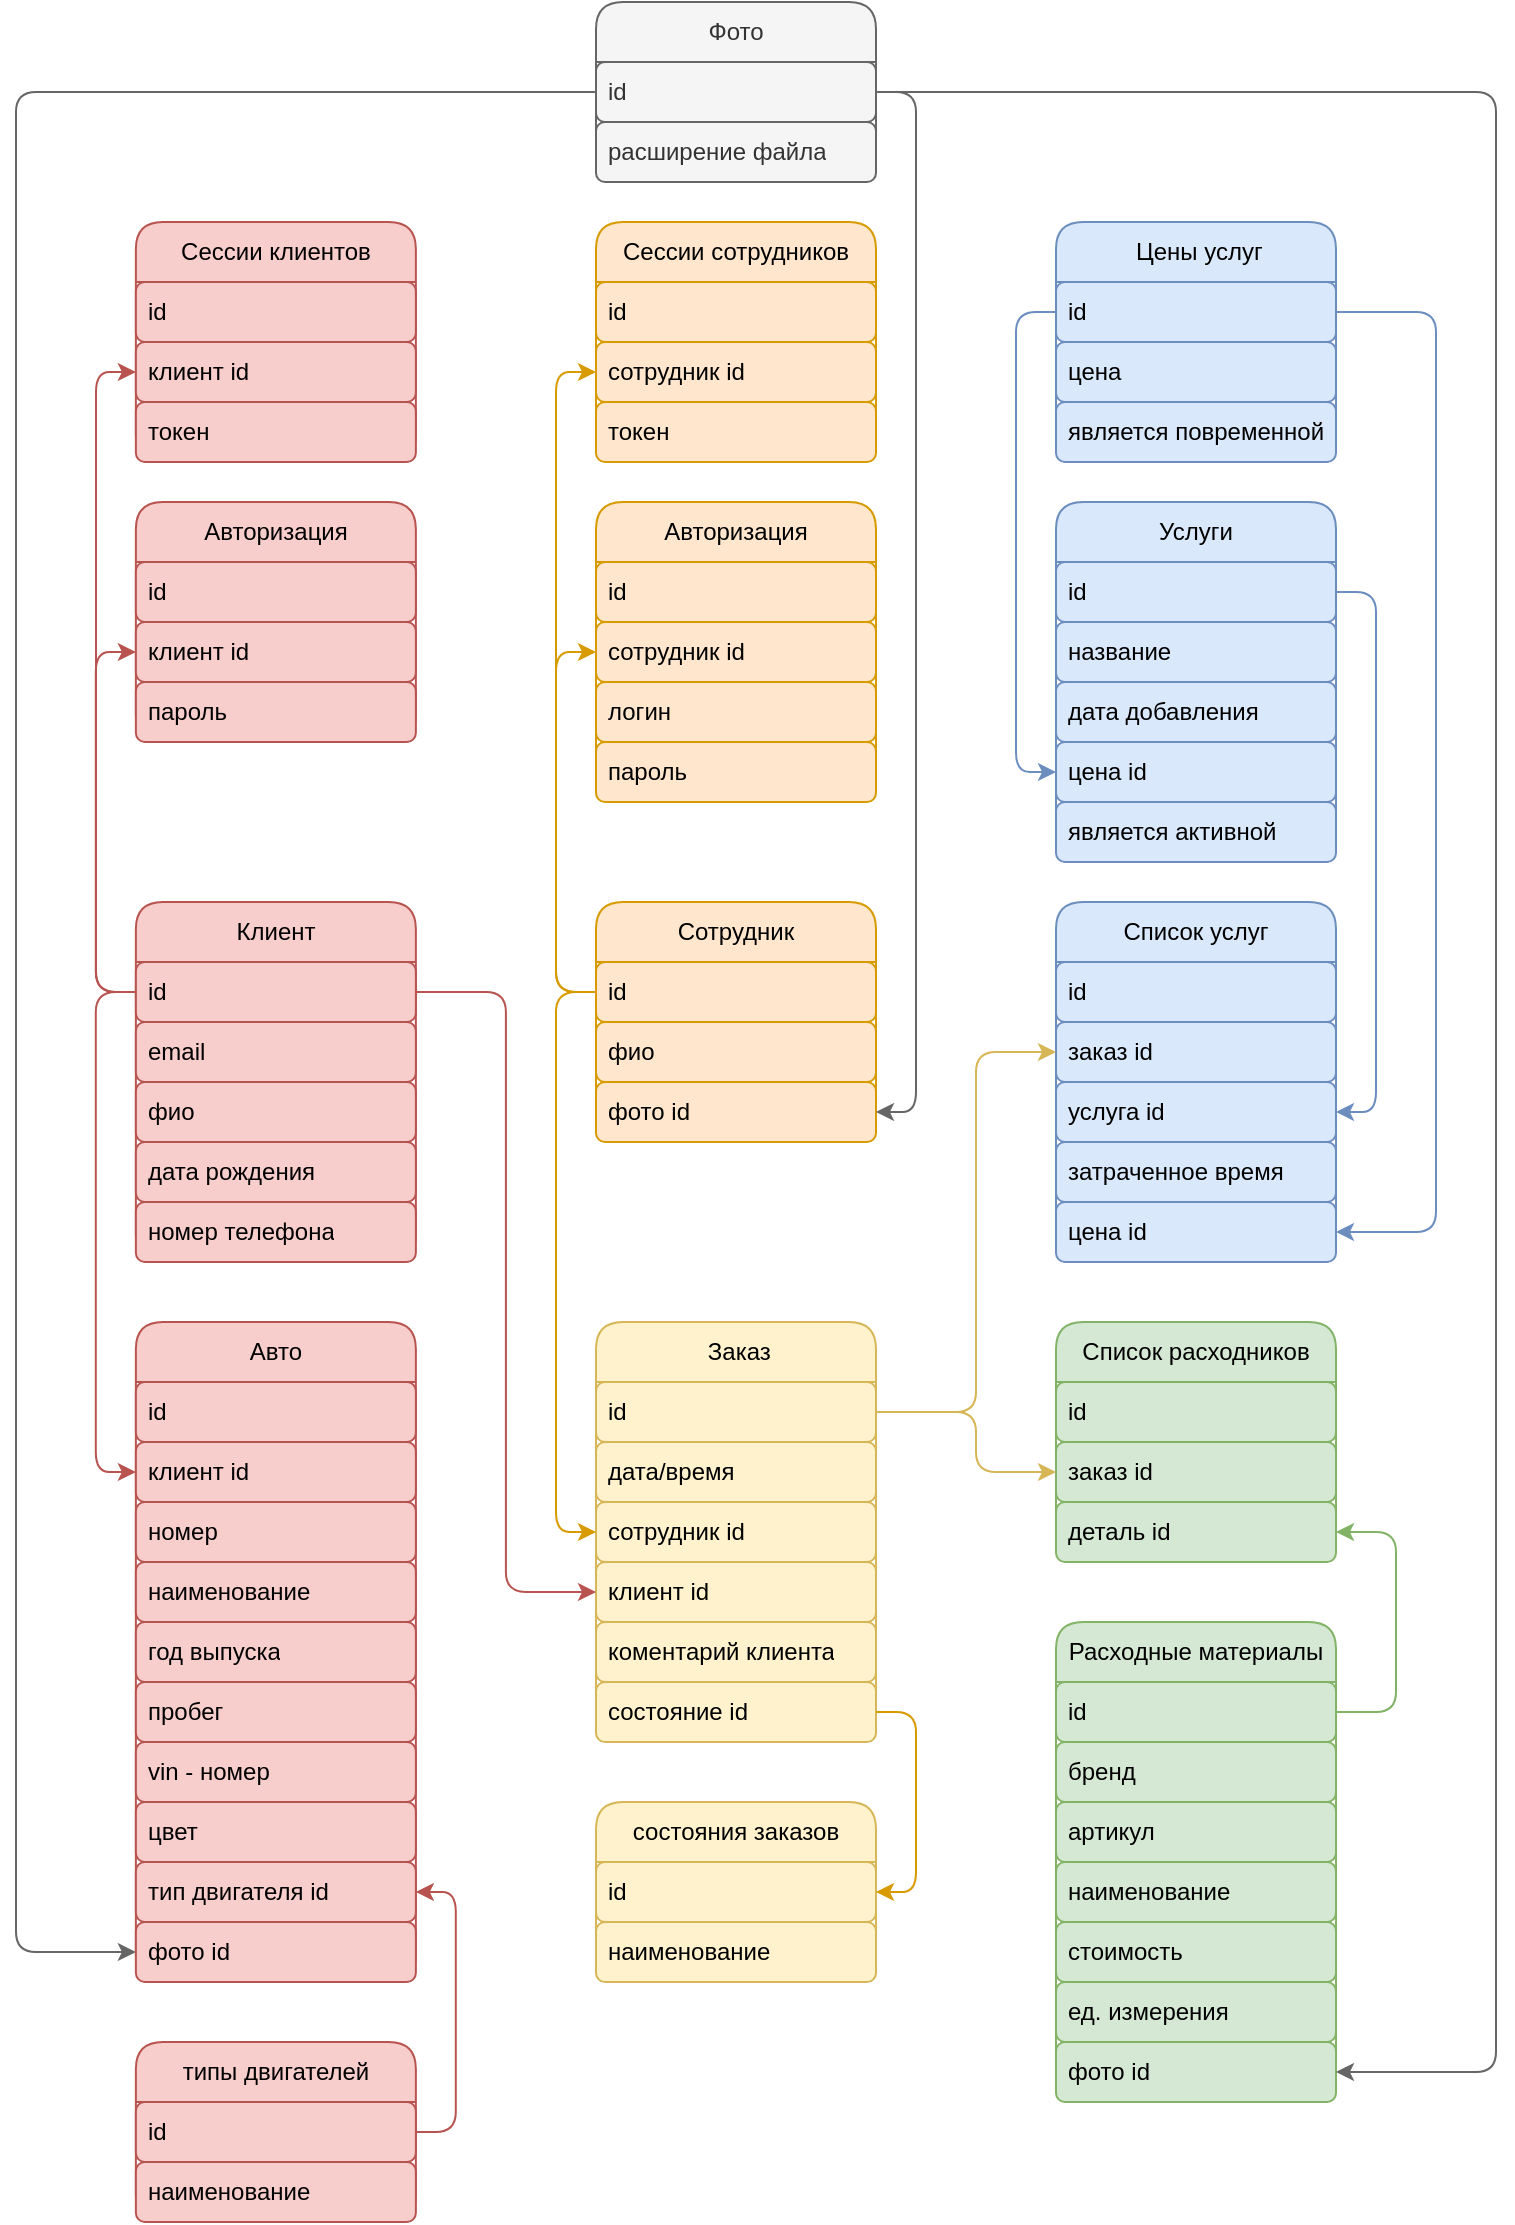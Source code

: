 <mxfile>
    <diagram name="Страница — 1" id="q16hMVxAOnnX4MOy0nK6">
        <mxGraphModel dx="1008" dy="571" grid="1" gridSize="10" guides="1" tooltips="1" connect="1" arrows="1" fold="1" page="1" pageScale="1" pageWidth="827" pageHeight="1169" math="0" shadow="0">
            <root>
                <mxCell id="0"/>
                <mxCell id="1" parent="0"/>
                <mxCell id="fdLofAYkoKMmWaXegjoN-1" value="Клиент" style="swimlane;fontStyle=0;childLayout=stackLayout;horizontal=1;startSize=30;horizontalStack=0;resizeParent=1;resizeParentMax=0;resizeLast=0;collapsible=1;marginBottom=0;whiteSpace=wrap;html=1;fillColor=#f8cecc;strokeColor=#b85450;shadow=0;rounded=1;" parent="1" vertex="1">
                    <mxGeometry x="89.93" y="460" width="140" height="180" as="geometry"/>
                </mxCell>
                <mxCell id="fdLofAYkoKMmWaXegjoN-2" value="id" style="text;strokeColor=#b85450;fillColor=#f8cecc;align=left;verticalAlign=middle;spacingLeft=4;spacingRight=4;overflow=hidden;points=[[0,0.5],[1,0.5]];portConstraint=eastwest;rotatable=0;whiteSpace=wrap;html=1;shadow=0;rounded=1;" parent="fdLofAYkoKMmWaXegjoN-1" vertex="1">
                    <mxGeometry y="30" width="140" height="30" as="geometry"/>
                </mxCell>
                <mxCell id="fdLofAYkoKMmWaXegjoN-3" value="email" style="text;strokeColor=#b85450;fillColor=#f8cecc;align=left;verticalAlign=middle;spacingLeft=4;spacingRight=4;overflow=hidden;points=[[0,0.5],[1,0.5]];portConstraint=eastwest;rotatable=0;whiteSpace=wrap;html=1;shadow=0;rounded=1;" parent="fdLofAYkoKMmWaXegjoN-1" vertex="1">
                    <mxGeometry y="60" width="140" height="30" as="geometry"/>
                </mxCell>
                <mxCell id="fdLofAYkoKMmWaXegjoN-4" value="фио" style="text;strokeColor=#b85450;fillColor=#f8cecc;align=left;verticalAlign=middle;spacingLeft=4;spacingRight=4;overflow=hidden;points=[[0,0.5],[1,0.5]];portConstraint=eastwest;rotatable=0;whiteSpace=wrap;html=1;shadow=0;rounded=1;" parent="fdLofAYkoKMmWaXegjoN-1" vertex="1">
                    <mxGeometry y="90" width="140" height="30" as="geometry"/>
                </mxCell>
                <mxCell id="fdLofAYkoKMmWaXegjoN-25" value="дата рождения" style="text;strokeColor=#b85450;fillColor=#f8cecc;align=left;verticalAlign=middle;spacingLeft=4;spacingRight=4;overflow=hidden;points=[[0,0.5],[1,0.5]];portConstraint=eastwest;rotatable=0;whiteSpace=wrap;html=1;shadow=0;rounded=1;" parent="fdLofAYkoKMmWaXegjoN-1" vertex="1">
                    <mxGeometry y="120" width="140" height="30" as="geometry"/>
                </mxCell>
                <mxCell id="i_hmal8mGVhi0oWho1Ok-89" value="номер телефона" style="text;strokeColor=#b85450;fillColor=#f8cecc;align=left;verticalAlign=middle;spacingLeft=4;spacingRight=4;overflow=hidden;points=[[0,0.5],[1,0.5]];portConstraint=eastwest;rotatable=0;whiteSpace=wrap;html=1;shadow=0;rounded=1;" parent="fdLofAYkoKMmWaXegjoN-1" vertex="1">
                    <mxGeometry y="150" width="140" height="30" as="geometry"/>
                </mxCell>
                <mxCell id="fdLofAYkoKMmWaXegjoN-5" value="Авто" style="swimlane;fontStyle=0;childLayout=stackLayout;horizontal=1;startSize=30;horizontalStack=0;resizeParent=1;resizeParentMax=0;resizeLast=0;collapsible=1;marginBottom=0;whiteSpace=wrap;html=1;fillColor=#f8cecc;strokeColor=#b85450;shadow=0;rounded=1;" parent="1" vertex="1">
                    <mxGeometry x="89.93" y="670" width="140" height="330" as="geometry"/>
                </mxCell>
                <mxCell id="fdLofAYkoKMmWaXegjoN-6" value="id" style="text;strokeColor=#b85450;fillColor=#f8cecc;align=left;verticalAlign=middle;spacingLeft=4;spacingRight=4;overflow=hidden;points=[[0,0.5],[1,0.5]];portConstraint=eastwest;rotatable=0;whiteSpace=wrap;html=1;shadow=0;rounded=1;" parent="fdLofAYkoKMmWaXegjoN-5" vertex="1">
                    <mxGeometry y="30" width="140" height="30" as="geometry"/>
                </mxCell>
                <mxCell id="i_hmal8mGVhi0oWho1Ok-14" value="клиент id" style="text;strokeColor=#b85450;fillColor=#f8cecc;align=left;verticalAlign=middle;spacingLeft=4;spacingRight=4;overflow=hidden;points=[[0,0.5],[1,0.5]];portConstraint=eastwest;rotatable=0;whiteSpace=wrap;html=1;shadow=0;rounded=1;" parent="fdLofAYkoKMmWaXegjoN-5" vertex="1">
                    <mxGeometry y="60" width="140" height="30" as="geometry"/>
                </mxCell>
                <mxCell id="fdLofAYkoKMmWaXegjoN-7" value="номер" style="text;strokeColor=#b85450;fillColor=#f8cecc;align=left;verticalAlign=middle;spacingLeft=4;spacingRight=4;overflow=hidden;points=[[0,0.5],[1,0.5]];portConstraint=eastwest;rotatable=0;whiteSpace=wrap;html=1;shadow=0;rounded=1;" parent="fdLofAYkoKMmWaXegjoN-5" vertex="1">
                    <mxGeometry y="90" width="140" height="30" as="geometry"/>
                </mxCell>
                <mxCell id="fdLofAYkoKMmWaXegjoN-8" value="наименование" style="text;strokeColor=#b85450;fillColor=#f8cecc;align=left;verticalAlign=middle;spacingLeft=4;spacingRight=4;overflow=hidden;points=[[0,0.5],[1,0.5]];portConstraint=eastwest;rotatable=0;whiteSpace=wrap;html=1;shadow=0;rounded=1;" parent="fdLofAYkoKMmWaXegjoN-5" vertex="1">
                    <mxGeometry y="120" width="140" height="30" as="geometry"/>
                </mxCell>
                <mxCell id="i_hmal8mGVhi0oWho1Ok-39" value="год выпуска" style="text;strokeColor=#b85450;fillColor=#f8cecc;align=left;verticalAlign=middle;spacingLeft=4;spacingRight=4;overflow=hidden;points=[[0,0.5],[1,0.5]];portConstraint=eastwest;rotatable=0;whiteSpace=wrap;html=1;shadow=0;rounded=1;" parent="fdLofAYkoKMmWaXegjoN-5" vertex="1">
                    <mxGeometry y="150" width="140" height="30" as="geometry"/>
                </mxCell>
                <mxCell id="i_hmal8mGVhi0oWho1Ok-40" value="пробег" style="text;strokeColor=#b85450;fillColor=#f8cecc;align=left;verticalAlign=middle;spacingLeft=4;spacingRight=4;overflow=hidden;points=[[0,0.5],[1,0.5]];portConstraint=eastwest;rotatable=0;whiteSpace=wrap;html=1;shadow=0;rounded=1;" parent="fdLofAYkoKMmWaXegjoN-5" vertex="1">
                    <mxGeometry y="180" width="140" height="30" as="geometry"/>
                </mxCell>
                <mxCell id="i_hmal8mGVhi0oWho1Ok-42" value="vin - номер" style="text;strokeColor=#b85450;fillColor=#f8cecc;align=left;verticalAlign=middle;spacingLeft=4;spacingRight=4;overflow=hidden;points=[[0,0.5],[1,0.5]];portConstraint=eastwest;rotatable=0;whiteSpace=wrap;html=1;shadow=0;rounded=1;" parent="fdLofAYkoKMmWaXegjoN-5" vertex="1">
                    <mxGeometry y="210" width="140" height="30" as="geometry"/>
                </mxCell>
                <mxCell id="i_hmal8mGVhi0oWho1Ok-43" value="цвет" style="text;strokeColor=#b85450;fillColor=#f8cecc;align=left;verticalAlign=middle;spacingLeft=4;spacingRight=4;overflow=hidden;points=[[0,0.5],[1,0.5]];portConstraint=eastwest;rotatable=0;whiteSpace=wrap;html=1;shadow=0;rounded=1;" parent="fdLofAYkoKMmWaXegjoN-5" vertex="1">
                    <mxGeometry y="240" width="140" height="30" as="geometry"/>
                </mxCell>
                <mxCell id="i_hmal8mGVhi0oWho1Ok-45" value="тип двигателя id" style="text;strokeColor=#b85450;fillColor=#f8cecc;align=left;verticalAlign=middle;spacingLeft=4;spacingRight=4;overflow=hidden;points=[[0,0.5],[1,0.5]];portConstraint=eastwest;rotatable=0;whiteSpace=wrap;html=1;shadow=0;rounded=1;" parent="fdLofAYkoKMmWaXegjoN-5" vertex="1">
                    <mxGeometry y="270" width="140" height="30" as="geometry"/>
                </mxCell>
                <mxCell id="4DNt4F5XeeoYitIYZ9lD-1" value="фото id" style="text;strokeColor=#b85450;fillColor=#f8cecc;align=left;verticalAlign=middle;spacingLeft=4;spacingRight=4;overflow=hidden;points=[[0,0.5],[1,0.5]];portConstraint=eastwest;rotatable=0;whiteSpace=wrap;html=1;shadow=0;rounded=1;" parent="fdLofAYkoKMmWaXegjoN-5" vertex="1">
                    <mxGeometry y="300" width="140" height="30" as="geometry"/>
                </mxCell>
                <mxCell id="fdLofAYkoKMmWaXegjoN-9" value="Сотрудник" style="swimlane;fontStyle=0;childLayout=stackLayout;horizontal=1;startSize=30;horizontalStack=0;resizeParent=1;resizeParentMax=0;resizeLast=0;collapsible=1;marginBottom=0;whiteSpace=wrap;html=1;fillColor=#ffe6cc;strokeColor=#d79b00;shadow=0;rounded=1;" parent="1" vertex="1">
                    <mxGeometry x="320" y="460" width="140" height="120" as="geometry"/>
                </mxCell>
                <mxCell id="fdLofAYkoKMmWaXegjoN-10" value="id" style="text;strokeColor=#d79b00;fillColor=#ffe6cc;align=left;verticalAlign=middle;spacingLeft=4;spacingRight=4;overflow=hidden;points=[[0,0.5],[1,0.5]];portConstraint=eastwest;rotatable=0;whiteSpace=wrap;html=1;shadow=0;rounded=1;" parent="fdLofAYkoKMmWaXegjoN-9" vertex="1">
                    <mxGeometry y="30" width="140" height="30" as="geometry"/>
                </mxCell>
                <mxCell id="fdLofAYkoKMmWaXegjoN-11" value="фио" style="text;strokeColor=#d79b00;fillColor=#ffe6cc;align=left;verticalAlign=middle;spacingLeft=4;spacingRight=4;overflow=hidden;points=[[0,0.5],[1,0.5]];portConstraint=eastwest;rotatable=0;whiteSpace=wrap;html=1;shadow=0;rounded=1;" parent="fdLofAYkoKMmWaXegjoN-9" vertex="1">
                    <mxGeometry y="60" width="140" height="30" as="geometry"/>
                </mxCell>
                <mxCell id="0YTv_paRSZFC54h2fcE_-8" value="фото id" style="text;strokeColor=#d79b00;fillColor=#ffe6cc;align=left;verticalAlign=middle;spacingLeft=4;spacingRight=4;overflow=hidden;points=[[0,0.5],[1,0.5]];portConstraint=eastwest;rotatable=0;whiteSpace=wrap;html=1;shadow=0;rounded=1;" parent="fdLofAYkoKMmWaXegjoN-9" vertex="1">
                    <mxGeometry y="90" width="140" height="30" as="geometry"/>
                </mxCell>
                <mxCell id="fdLofAYkoKMmWaXegjoN-13" value="Авторизация" style="swimlane;fontStyle=0;childLayout=stackLayout;horizontal=1;startSize=30;horizontalStack=0;resizeParent=1;resizeParentMax=0;resizeLast=0;collapsible=1;marginBottom=0;whiteSpace=wrap;html=1;fillColor=#f8cecc;strokeColor=#b85450;shadow=0;rounded=1;" parent="1" vertex="1">
                    <mxGeometry x="89.93" y="260" width="140" height="120" as="geometry"/>
                </mxCell>
                <mxCell id="fdLofAYkoKMmWaXegjoN-14" value="id" style="text;strokeColor=#b85450;fillColor=#f8cecc;align=left;verticalAlign=middle;spacingLeft=4;spacingRight=4;overflow=hidden;points=[[0,0.5],[1,0.5]];portConstraint=eastwest;rotatable=0;whiteSpace=wrap;html=1;shadow=0;rounded=1;" parent="fdLofAYkoKMmWaXegjoN-13" vertex="1">
                    <mxGeometry y="30" width="140" height="30" as="geometry"/>
                </mxCell>
                <mxCell id="fdLofAYkoKMmWaXegjoN-15" value="клиент id" style="text;strokeColor=#b85450;fillColor=#f8cecc;align=left;verticalAlign=middle;spacingLeft=4;spacingRight=4;overflow=hidden;points=[[0,0.5],[1,0.5]];portConstraint=eastwest;rotatable=0;whiteSpace=wrap;html=1;shadow=0;rounded=1;" parent="fdLofAYkoKMmWaXegjoN-13" vertex="1">
                    <mxGeometry y="60" width="140" height="30" as="geometry"/>
                </mxCell>
                <mxCell id="fdLofAYkoKMmWaXegjoN-16" value="пароль" style="text;strokeColor=#b85450;fillColor=#f8cecc;align=left;verticalAlign=middle;spacingLeft=4;spacingRight=4;overflow=hidden;points=[[0,0.5],[1,0.5]];portConstraint=eastwest;rotatable=0;whiteSpace=wrap;html=1;shadow=0;rounded=1;" parent="fdLofAYkoKMmWaXegjoN-13" vertex="1">
                    <mxGeometry y="90" width="140" height="30" as="geometry"/>
                </mxCell>
                <mxCell id="fdLofAYkoKMmWaXegjoN-17" value="&amp;nbsp;Заказ" style="swimlane;fontStyle=0;childLayout=stackLayout;horizontal=1;startSize=30;horizontalStack=0;resizeParent=1;resizeParentMax=0;resizeLast=0;collapsible=1;marginBottom=0;whiteSpace=wrap;html=1;fillColor=#fff2cc;strokeColor=#d6b656;shadow=0;rounded=1;" parent="1" vertex="1">
                    <mxGeometry x="320" y="670" width="140" height="210" as="geometry"/>
                </mxCell>
                <mxCell id="fdLofAYkoKMmWaXegjoN-18" value="id" style="text;strokeColor=#d6b656;fillColor=#fff2cc;align=left;verticalAlign=middle;spacingLeft=4;spacingRight=4;overflow=hidden;points=[[0,0.5],[1,0.5]];portConstraint=eastwest;rotatable=0;whiteSpace=wrap;html=1;shadow=0;rounded=1;" parent="fdLofAYkoKMmWaXegjoN-17" vertex="1">
                    <mxGeometry y="30" width="140" height="30" as="geometry"/>
                </mxCell>
                <mxCell id="fdLofAYkoKMmWaXegjoN-19" value="дата/время" style="text;strokeColor=#d6b656;fillColor=#fff2cc;align=left;verticalAlign=middle;spacingLeft=4;spacingRight=4;overflow=hidden;points=[[0,0.5],[1,0.5]];portConstraint=eastwest;rotatable=0;whiteSpace=wrap;html=1;shadow=0;rounded=1;" parent="fdLofAYkoKMmWaXegjoN-17" vertex="1">
                    <mxGeometry y="60" width="140" height="30" as="geometry"/>
                </mxCell>
                <mxCell id="i_hmal8mGVhi0oWho1Ok-17" value="сотрудник id" style="text;strokeColor=#d6b656;fillColor=#fff2cc;align=left;verticalAlign=middle;spacingLeft=4;spacingRight=4;overflow=hidden;points=[[0,0.5],[1,0.5]];portConstraint=eastwest;rotatable=0;whiteSpace=wrap;html=1;shadow=0;rounded=1;" parent="fdLofAYkoKMmWaXegjoN-17" vertex="1">
                    <mxGeometry y="90" width="140" height="30" as="geometry"/>
                </mxCell>
                <mxCell id="fdLofAYkoKMmWaXegjoN-20" value="клиент id" style="text;strokeColor=#d6b656;fillColor=#fff2cc;align=left;verticalAlign=middle;spacingLeft=4;spacingRight=4;overflow=hidden;points=[[0,0.5],[1,0.5]];portConstraint=eastwest;rotatable=0;whiteSpace=wrap;html=1;shadow=0;rounded=1;" parent="fdLofAYkoKMmWaXegjoN-17" vertex="1">
                    <mxGeometry y="120" width="140" height="30" as="geometry"/>
                </mxCell>
                <mxCell id="27" value="коментарий клиента" style="text;strokeColor=#d6b656;fillColor=#fff2cc;align=left;verticalAlign=middle;spacingLeft=4;spacingRight=4;overflow=hidden;points=[[0,0.5],[1,0.5]];portConstraint=eastwest;rotatable=0;whiteSpace=wrap;html=1;shadow=0;rounded=1;" parent="fdLofAYkoKMmWaXegjoN-17" vertex="1">
                    <mxGeometry y="150" width="140" height="30" as="geometry"/>
                </mxCell>
                <mxCell id="3" value="состояние id" style="text;strokeColor=#d6b656;fillColor=#fff2cc;align=left;verticalAlign=middle;spacingLeft=4;spacingRight=4;overflow=hidden;points=[[0,0.5],[1,0.5]];portConstraint=eastwest;rotatable=0;whiteSpace=wrap;html=1;shadow=0;rounded=1;" parent="fdLofAYkoKMmWaXegjoN-17" vertex="1">
                    <mxGeometry y="180" width="140" height="30" as="geometry"/>
                </mxCell>
                <mxCell id="fdLofAYkoKMmWaXegjoN-21" value="Услуги" style="swimlane;fontStyle=0;childLayout=stackLayout;horizontal=1;startSize=30;horizontalStack=0;resizeParent=1;resizeParentMax=0;resizeLast=0;collapsible=1;marginBottom=0;whiteSpace=wrap;html=1;fillColor=#dae8fc;strokeColor=#6c8ebf;shadow=0;rounded=1;" parent="1" vertex="1">
                    <mxGeometry x="550" y="260" width="140" height="180" as="geometry"/>
                </mxCell>
                <mxCell id="fdLofAYkoKMmWaXegjoN-22" value="id" style="text;strokeColor=#6c8ebf;fillColor=#dae8fc;align=left;verticalAlign=middle;spacingLeft=4;spacingRight=4;overflow=hidden;points=[[0,0.5],[1,0.5]];portConstraint=eastwest;rotatable=0;whiteSpace=wrap;html=1;shadow=0;rounded=1;" parent="fdLofAYkoKMmWaXegjoN-21" vertex="1">
                    <mxGeometry y="30" width="140" height="30" as="geometry"/>
                </mxCell>
                <mxCell id="fdLofAYkoKMmWaXegjoN-23" value="название" style="text;strokeColor=#6c8ebf;fillColor=#dae8fc;align=left;verticalAlign=middle;spacingLeft=4;spacingRight=4;overflow=hidden;points=[[0,0.5],[1,0.5]];portConstraint=eastwest;rotatable=0;whiteSpace=wrap;html=1;shadow=0;rounded=1;" parent="fdLofAYkoKMmWaXegjoN-21" vertex="1">
                    <mxGeometry y="60" width="140" height="30" as="geometry"/>
                </mxCell>
                <mxCell id="i_hmal8mGVhi0oWho1Ok-1" value="дата добавления" style="text;strokeColor=#6c8ebf;fillColor=#dae8fc;align=left;verticalAlign=middle;spacingLeft=4;spacingRight=4;overflow=hidden;points=[[0,0.5],[1,0.5]];portConstraint=eastwest;rotatable=0;whiteSpace=wrap;html=1;shadow=0;rounded=1;" parent="fdLofAYkoKMmWaXegjoN-21" vertex="1">
                    <mxGeometry y="90" width="140" height="30" as="geometry"/>
                </mxCell>
                <mxCell id="i_hmal8mGVhi0oWho1Ok-2" value="цена id" style="text;strokeColor=#6c8ebf;fillColor=#dae8fc;align=left;verticalAlign=middle;spacingLeft=4;spacingRight=4;overflow=hidden;points=[[0,0.5],[1,0.5]];portConstraint=eastwest;rotatable=0;whiteSpace=wrap;html=1;shadow=0;rounded=1;" parent="fdLofAYkoKMmWaXegjoN-21" vertex="1">
                    <mxGeometry y="120" width="140" height="30" as="geometry"/>
                </mxCell>
                <mxCell id="4" value="является активной" style="text;strokeColor=#6c8ebf;fillColor=#dae8fc;align=left;verticalAlign=middle;spacingLeft=4;spacingRight=4;overflow=hidden;points=[[0,0.5],[1,0.5]];portConstraint=eastwest;rotatable=0;whiteSpace=wrap;html=1;shadow=0;rounded=1;" parent="fdLofAYkoKMmWaXegjoN-21" vertex="1">
                    <mxGeometry y="150" width="140" height="30" as="geometry"/>
                </mxCell>
                <mxCell id="i_hmal8mGVhi0oWho1Ok-13" style="edgeStyle=orthogonalEdgeStyle;rounded=1;orthogonalLoop=1;jettySize=auto;html=1;exitX=0;exitY=0.5;exitDx=0;exitDy=0;entryX=0;entryY=0.5;entryDx=0;entryDy=0;fillColor=#f8cecc;strokeColor=#b85450;shadow=0;" parent="1" source="fdLofAYkoKMmWaXegjoN-2" target="fdLofAYkoKMmWaXegjoN-15" edge="1">
                    <mxGeometry relative="1" as="geometry"/>
                </mxCell>
                <mxCell id="i_hmal8mGVhi0oWho1Ok-15" style="edgeStyle=orthogonalEdgeStyle;rounded=1;orthogonalLoop=1;jettySize=auto;html=1;exitX=0;exitY=0.5;exitDx=0;exitDy=0;entryX=0;entryY=0.5;entryDx=0;entryDy=0;fillColor=#f8cecc;strokeColor=#b85450;shadow=0;" parent="1" source="fdLofAYkoKMmWaXegjoN-2" target="i_hmal8mGVhi0oWho1Ok-14" edge="1">
                    <mxGeometry relative="1" as="geometry"/>
                </mxCell>
                <mxCell id="i_hmal8mGVhi0oWho1Ok-16" style="edgeStyle=orthogonalEdgeStyle;rounded=1;orthogonalLoop=1;jettySize=auto;html=1;exitX=1;exitY=0.5;exitDx=0;exitDy=0;entryX=0;entryY=0.5;entryDx=0;entryDy=0;fillColor=#f8cecc;strokeColor=#b85450;shadow=0;" parent="1" source="fdLofAYkoKMmWaXegjoN-2" target="fdLofAYkoKMmWaXegjoN-20" edge="1">
                    <mxGeometry relative="1" as="geometry"/>
                </mxCell>
                <mxCell id="i_hmal8mGVhi0oWho1Ok-18" style="edgeStyle=orthogonalEdgeStyle;rounded=1;orthogonalLoop=1;jettySize=auto;html=1;exitX=0;exitY=0.5;exitDx=0;exitDy=0;entryX=0;entryY=0.5;entryDx=0;entryDy=0;fillColor=#ffe6cc;strokeColor=#d79b00;shadow=0;" parent="1" source="fdLofAYkoKMmWaXegjoN-10" target="i_hmal8mGVhi0oWho1Ok-17" edge="1">
                    <mxGeometry relative="1" as="geometry"/>
                </mxCell>
                <mxCell id="i_hmal8mGVhi0oWho1Ok-20" value="Список услуг" style="swimlane;fontStyle=0;childLayout=stackLayout;horizontal=1;startSize=30;horizontalStack=0;resizeParent=1;resizeParentMax=0;resizeLast=0;collapsible=1;marginBottom=0;whiteSpace=wrap;html=1;fillColor=#dae8fc;strokeColor=#6c8ebf;shadow=0;rounded=1;" parent="1" vertex="1">
                    <mxGeometry x="550" y="460" width="140" height="180" as="geometry"/>
                </mxCell>
                <mxCell id="i_hmal8mGVhi0oWho1Ok-21" value="id" style="text;strokeColor=#6c8ebf;fillColor=#dae8fc;align=left;verticalAlign=middle;spacingLeft=4;spacingRight=4;overflow=hidden;points=[[0,0.5],[1,0.5]];portConstraint=eastwest;rotatable=0;whiteSpace=wrap;html=1;shadow=0;rounded=1;" parent="i_hmal8mGVhi0oWho1Ok-20" vertex="1">
                    <mxGeometry y="30" width="140" height="30" as="geometry"/>
                </mxCell>
                <mxCell id="i_hmal8mGVhi0oWho1Ok-22" value="заказ id" style="text;strokeColor=#6c8ebf;fillColor=#dae8fc;align=left;verticalAlign=middle;spacingLeft=4;spacingRight=4;overflow=hidden;points=[[0,0.5],[1,0.5]];portConstraint=eastwest;rotatable=0;whiteSpace=wrap;html=1;shadow=0;rounded=1;" parent="i_hmal8mGVhi0oWho1Ok-20" vertex="1">
                    <mxGeometry y="60" width="140" height="30" as="geometry"/>
                </mxCell>
                <mxCell id="i_hmal8mGVhi0oWho1Ok-25" value="услуга id" style="text;strokeColor=#6c8ebf;fillColor=#dae8fc;align=left;verticalAlign=middle;spacingLeft=4;spacingRight=4;overflow=hidden;points=[[0,0.5],[1,0.5]];portConstraint=eastwest;rotatable=0;whiteSpace=wrap;html=1;shadow=0;rounded=1;" parent="i_hmal8mGVhi0oWho1Ok-20" vertex="1">
                    <mxGeometry y="90" width="140" height="30" as="geometry"/>
                </mxCell>
                <mxCell id="2" value="затраченное время" style="text;strokeColor=#6c8ebf;fillColor=#dae8fc;align=left;verticalAlign=middle;spacingLeft=4;spacingRight=4;overflow=hidden;points=[[0,0.5],[1,0.5]];portConstraint=eastwest;rotatable=0;whiteSpace=wrap;html=1;shadow=0;rounded=1;" parent="i_hmal8mGVhi0oWho1Ok-20" vertex="1">
                    <mxGeometry y="120" width="140" height="30" as="geometry"/>
                </mxCell>
                <mxCell id="35" value="цена id" style="text;strokeColor=#6c8ebf;fillColor=#dae8fc;align=left;verticalAlign=middle;spacingLeft=4;spacingRight=4;overflow=hidden;points=[[0,0.5],[1,0.5]];portConstraint=eastwest;rotatable=0;whiteSpace=wrap;html=1;shadow=0;rounded=1;" vertex="1" parent="i_hmal8mGVhi0oWho1Ok-20">
                    <mxGeometry y="150" width="140" height="30" as="geometry"/>
                </mxCell>
                <mxCell id="i_hmal8mGVhi0oWho1Ok-24" style="edgeStyle=orthogonalEdgeStyle;rounded=1;orthogonalLoop=1;jettySize=auto;html=1;exitX=1;exitY=0.5;exitDx=0;exitDy=0;entryX=0;entryY=0.5;entryDx=0;entryDy=0;fillColor=#fff2cc;strokeColor=#d6b656;shadow=0;" parent="1" source="fdLofAYkoKMmWaXegjoN-18" target="i_hmal8mGVhi0oWho1Ok-22" edge="1">
                    <mxGeometry relative="1" as="geometry">
                        <Array as="points">
                            <mxPoint x="510" y="715"/>
                            <mxPoint x="510" y="535"/>
                        </Array>
                    </mxGeometry>
                </mxCell>
                <mxCell id="i_hmal8mGVhi0oWho1Ok-26" style="edgeStyle=orthogonalEdgeStyle;rounded=1;orthogonalLoop=1;jettySize=auto;html=1;exitX=1;exitY=0.5;exitDx=0;exitDy=0;entryX=1;entryY=0.5;entryDx=0;entryDy=0;fillColor=#dae8fc;strokeColor=#6c8ebf;shadow=0;" parent="1" source="fdLofAYkoKMmWaXegjoN-22" target="i_hmal8mGVhi0oWho1Ok-25" edge="1">
                    <mxGeometry relative="1" as="geometry"/>
                </mxCell>
                <mxCell id="i_hmal8mGVhi0oWho1Ok-27" value="Авторизация" style="swimlane;fontStyle=0;childLayout=stackLayout;horizontal=1;startSize=30;horizontalStack=0;resizeParent=1;resizeParentMax=0;resizeLast=0;collapsible=1;marginBottom=0;whiteSpace=wrap;html=1;fillColor=#ffe6cc;strokeColor=#d79b00;shadow=0;rounded=1;" parent="1" vertex="1">
                    <mxGeometry x="320" y="260" width="140" height="150" as="geometry"/>
                </mxCell>
                <mxCell id="i_hmal8mGVhi0oWho1Ok-28" value="id" style="text;strokeColor=#d79b00;fillColor=#ffe6cc;align=left;verticalAlign=middle;spacingLeft=4;spacingRight=4;overflow=hidden;points=[[0,0.5],[1,0.5]];portConstraint=eastwest;rotatable=0;whiteSpace=wrap;html=1;shadow=0;rounded=1;" parent="i_hmal8mGVhi0oWho1Ok-27" vertex="1">
                    <mxGeometry y="30" width="140" height="30" as="geometry"/>
                </mxCell>
                <mxCell id="i_hmal8mGVhi0oWho1Ok-29" value="сотрудник id" style="text;strokeColor=#d79b00;fillColor=#ffe6cc;align=left;verticalAlign=middle;spacingLeft=4;spacingRight=4;overflow=hidden;points=[[0,0.5],[1,0.5]];portConstraint=eastwest;rotatable=0;whiteSpace=wrap;html=1;shadow=0;rounded=1;" parent="i_hmal8mGVhi0oWho1Ok-27" vertex="1">
                    <mxGeometry y="60" width="140" height="30" as="geometry"/>
                </mxCell>
                <mxCell id="i_hmal8mGVhi0oWho1Ok-30" value="логин" style="text;strokeColor=#d79b00;fillColor=#ffe6cc;align=left;verticalAlign=middle;spacingLeft=4;spacingRight=4;overflow=hidden;points=[[0,0.5],[1,0.5]];portConstraint=eastwest;rotatable=0;whiteSpace=wrap;html=1;shadow=0;rounded=1;" parent="i_hmal8mGVhi0oWho1Ok-27" vertex="1">
                    <mxGeometry y="90" width="140" height="30" as="geometry"/>
                </mxCell>
                <mxCell id="19" value="пароль" style="text;strokeColor=#d79b00;fillColor=#ffe6cc;align=left;verticalAlign=middle;spacingLeft=4;spacingRight=4;overflow=hidden;points=[[0,0.5],[1,0.5]];portConstraint=eastwest;rotatable=0;whiteSpace=wrap;html=1;shadow=0;rounded=1;" parent="i_hmal8mGVhi0oWho1Ok-27" vertex="1">
                    <mxGeometry y="120" width="140" height="30" as="geometry"/>
                </mxCell>
                <mxCell id="i_hmal8mGVhi0oWho1Ok-32" style="edgeStyle=orthogonalEdgeStyle;rounded=1;orthogonalLoop=1;jettySize=auto;html=1;exitX=0;exitY=0.5;exitDx=0;exitDy=0;entryX=0;entryY=0.5;entryDx=0;entryDy=0;fillColor=#ffe6cc;strokeColor=#d79b00;shadow=0;" parent="1" source="fdLofAYkoKMmWaXegjoN-10" target="i_hmal8mGVhi0oWho1Ok-29" edge="1">
                    <mxGeometry relative="1" as="geometry"/>
                </mxCell>
                <mxCell id="i_hmal8mGVhi0oWho1Ok-46" value="типы двигателей" style="swimlane;fontStyle=0;childLayout=stackLayout;horizontal=1;startSize=30;horizontalStack=0;resizeParent=1;resizeParentMax=0;resizeLast=0;collapsible=1;marginBottom=0;whiteSpace=wrap;html=1;fillColor=#f8cecc;strokeColor=#b85450;shadow=0;rounded=1;" parent="1" vertex="1">
                    <mxGeometry x="89.93" y="1030" width="140" height="90" as="geometry"/>
                </mxCell>
                <mxCell id="i_hmal8mGVhi0oWho1Ok-47" value="id" style="text;strokeColor=#b85450;fillColor=#f8cecc;align=left;verticalAlign=middle;spacingLeft=4;spacingRight=4;overflow=hidden;points=[[0,0.5],[1,0.5]];portConstraint=eastwest;rotatable=0;whiteSpace=wrap;html=1;shadow=0;rounded=1;" parent="i_hmal8mGVhi0oWho1Ok-46" vertex="1">
                    <mxGeometry y="30" width="140" height="30" as="geometry"/>
                </mxCell>
                <mxCell id="i_hmal8mGVhi0oWho1Ok-48" value="наименование" style="text;strokeColor=#b85450;fillColor=#f8cecc;align=left;verticalAlign=middle;spacingLeft=4;spacingRight=4;overflow=hidden;points=[[0,0.5],[1,0.5]];portConstraint=eastwest;rotatable=0;whiteSpace=wrap;html=1;shadow=0;rounded=1;" parent="i_hmal8mGVhi0oWho1Ok-46" vertex="1">
                    <mxGeometry y="60" width="140" height="30" as="geometry"/>
                </mxCell>
                <mxCell id="i_hmal8mGVhi0oWho1Ok-50" style="edgeStyle=orthogonalEdgeStyle;rounded=1;orthogonalLoop=1;jettySize=auto;html=1;exitX=1;exitY=0.5;exitDx=0;exitDy=0;entryX=1;entryY=0.5;entryDx=0;entryDy=0;fillColor=#f8cecc;strokeColor=#b85450;shadow=0;" parent="1" source="i_hmal8mGVhi0oWho1Ok-47" target="i_hmal8mGVhi0oWho1Ok-45" edge="1">
                    <mxGeometry relative="1" as="geometry"/>
                </mxCell>
                <mxCell id="i_hmal8mGVhi0oWho1Ok-58" value="Расходные материалы" style="swimlane;fontStyle=0;childLayout=stackLayout;horizontal=1;startSize=30;horizontalStack=0;resizeParent=1;resizeParentMax=0;resizeLast=0;collapsible=1;marginBottom=0;whiteSpace=wrap;html=1;fillColor=#d5e8d4;strokeColor=#82b366;shadow=0;rounded=1;" parent="1" vertex="1">
                    <mxGeometry x="550" y="820" width="140" height="240" as="geometry"/>
                </mxCell>
                <mxCell id="i_hmal8mGVhi0oWho1Ok-59" value="id" style="text;strokeColor=#82b366;fillColor=#d5e8d4;align=left;verticalAlign=middle;spacingLeft=4;spacingRight=4;overflow=hidden;points=[[0,0.5],[1,0.5]];portConstraint=eastwest;rotatable=0;whiteSpace=wrap;html=1;shadow=0;rounded=1;" parent="i_hmal8mGVhi0oWho1Ok-58" vertex="1">
                    <mxGeometry y="30" width="140" height="30" as="geometry"/>
                </mxCell>
                <mxCell id="i_hmal8mGVhi0oWho1Ok-81" value="бренд" style="text;strokeColor=#82b366;fillColor=#d5e8d4;align=left;verticalAlign=middle;spacingLeft=4;spacingRight=4;overflow=hidden;points=[[0,0.5],[1,0.5]];portConstraint=eastwest;rotatable=0;whiteSpace=wrap;html=1;shadow=0;rounded=1;" parent="i_hmal8mGVhi0oWho1Ok-58" vertex="1">
                    <mxGeometry y="60" width="140" height="30" as="geometry"/>
                </mxCell>
                <mxCell id="i_hmal8mGVhi0oWho1Ok-80" value="артикул" style="text;strokeColor=#82b366;fillColor=#d5e8d4;align=left;verticalAlign=middle;spacingLeft=4;spacingRight=4;overflow=hidden;points=[[0,0.5],[1,0.5]];portConstraint=eastwest;rotatable=0;whiteSpace=wrap;html=1;shadow=0;rounded=1;" parent="i_hmal8mGVhi0oWho1Ok-58" vertex="1">
                    <mxGeometry y="90" width="140" height="30" as="geometry"/>
                </mxCell>
                <mxCell id="i_hmal8mGVhi0oWho1Ok-60" value="наименование" style="text;strokeColor=#82b366;fillColor=#d5e8d4;align=left;verticalAlign=middle;spacingLeft=4;spacingRight=4;overflow=hidden;points=[[0,0.5],[1,0.5]];portConstraint=eastwest;rotatable=0;whiteSpace=wrap;html=1;shadow=0;rounded=1;" parent="i_hmal8mGVhi0oWho1Ok-58" vertex="1">
                    <mxGeometry y="120" width="140" height="30" as="geometry"/>
                </mxCell>
                <mxCell id="i_hmal8mGVhi0oWho1Ok-61" value="стоимость" style="text;strokeColor=#82b366;fillColor=#d5e8d4;align=left;verticalAlign=middle;spacingLeft=4;spacingRight=4;overflow=hidden;points=[[0,0.5],[1,0.5]];portConstraint=eastwest;rotatable=0;whiteSpace=wrap;html=1;shadow=0;rounded=1;" parent="i_hmal8mGVhi0oWho1Ok-58" vertex="1">
                    <mxGeometry y="150" width="140" height="30" as="geometry"/>
                </mxCell>
                <mxCell id="i_hmal8mGVhi0oWho1Ok-78" value="ед. измерения" style="text;strokeColor=#82b366;fillColor=#d5e8d4;align=left;verticalAlign=middle;spacingLeft=4;spacingRight=4;overflow=hidden;points=[[0,0.5],[1,0.5]];portConstraint=eastwest;rotatable=0;whiteSpace=wrap;html=1;shadow=0;rounded=1;" parent="i_hmal8mGVhi0oWho1Ok-58" vertex="1">
                    <mxGeometry y="180" width="140" height="30" as="geometry"/>
                </mxCell>
                <mxCell id="6" value="фото id" style="text;strokeColor=#82b366;fillColor=#d5e8d4;align=left;verticalAlign=middle;spacingLeft=4;spacingRight=4;overflow=hidden;points=[[0,0.5],[1,0.5]];portConstraint=eastwest;rotatable=0;whiteSpace=wrap;html=1;shadow=0;rounded=1;" parent="i_hmal8mGVhi0oWho1Ok-58" vertex="1">
                    <mxGeometry y="210" width="140" height="30" as="geometry"/>
                </mxCell>
                <mxCell id="i_hmal8mGVhi0oWho1Ok-62" value="Список расходников" style="swimlane;fontStyle=0;childLayout=stackLayout;horizontal=1;startSize=30;horizontalStack=0;resizeParent=1;resizeParentMax=0;resizeLast=0;collapsible=1;marginBottom=0;whiteSpace=wrap;html=1;fillColor=#d5e8d4;strokeColor=#82b366;shadow=0;rounded=1;" parent="1" vertex="1">
                    <mxGeometry x="550" y="670" width="140" height="120" as="geometry"/>
                </mxCell>
                <mxCell id="i_hmal8mGVhi0oWho1Ok-63" value="id" style="text;strokeColor=#82b366;fillColor=#d5e8d4;align=left;verticalAlign=middle;spacingLeft=4;spacingRight=4;overflow=hidden;points=[[0,0.5],[1,0.5]];portConstraint=eastwest;rotatable=0;whiteSpace=wrap;html=1;shadow=0;rounded=1;" parent="i_hmal8mGVhi0oWho1Ok-62" vertex="1">
                    <mxGeometry y="30" width="140" height="30" as="geometry"/>
                </mxCell>
                <mxCell id="i_hmal8mGVhi0oWho1Ok-64" value="заказ id" style="text;strokeColor=#82b366;fillColor=#d5e8d4;align=left;verticalAlign=middle;spacingLeft=4;spacingRight=4;overflow=hidden;points=[[0,0.5],[1,0.5]];portConstraint=eastwest;rotatable=0;whiteSpace=wrap;html=1;shadow=0;rounded=1;" parent="i_hmal8mGVhi0oWho1Ok-62" vertex="1">
                    <mxGeometry y="60" width="140" height="30" as="geometry"/>
                </mxCell>
                <mxCell id="i_hmal8mGVhi0oWho1Ok-65" value="деталь id" style="text;strokeColor=#82b366;fillColor=#d5e8d4;align=left;verticalAlign=middle;spacingLeft=4;spacingRight=4;overflow=hidden;points=[[0,0.5],[1,0.5]];portConstraint=eastwest;rotatable=0;whiteSpace=wrap;html=1;shadow=0;rounded=1;" parent="i_hmal8mGVhi0oWho1Ok-62" vertex="1">
                    <mxGeometry y="90" width="140" height="30" as="geometry"/>
                </mxCell>
                <mxCell id="i_hmal8mGVhi0oWho1Ok-67" style="edgeStyle=orthogonalEdgeStyle;rounded=1;orthogonalLoop=1;jettySize=auto;html=1;exitX=0;exitY=0.5;exitDx=0;exitDy=0;entryX=1;entryY=0.5;entryDx=0;entryDy=0;fillColor=#e1d5e7;strokeColor=#9673a6;shadow=0;" parent="1" edge="1">
                    <mxGeometry relative="1" as="geometry">
                        <mxPoint x="700" y="745" as="targetPoint"/>
                    </mxGeometry>
                </mxCell>
                <mxCell id="i_hmal8mGVhi0oWho1Ok-68" style="edgeStyle=orthogonalEdgeStyle;rounded=1;orthogonalLoop=1;jettySize=auto;html=1;entryX=1;entryY=0.5;entryDx=0;entryDy=0;fillColor=#d5e8d4;strokeColor=#82b366;shadow=0;exitX=1;exitY=0.5;exitDx=0;exitDy=0;" parent="1" source="i_hmal8mGVhi0oWho1Ok-59" target="i_hmal8mGVhi0oWho1Ok-65" edge="1">
                    <mxGeometry relative="1" as="geometry">
                        <mxPoint x="730" y="960" as="sourcePoint"/>
                        <Array as="points">
                            <mxPoint x="720" y="865"/>
                            <mxPoint x="720" y="775"/>
                        </Array>
                    </mxGeometry>
                </mxCell>
                <mxCell id="i_hmal8mGVhi0oWho1Ok-69" style="edgeStyle=orthogonalEdgeStyle;rounded=1;orthogonalLoop=1;jettySize=auto;html=1;exitX=1;exitY=0.5;exitDx=0;exitDy=0;entryX=0;entryY=0.5;entryDx=0;entryDy=0;fillColor=#fff2cc;strokeColor=#d6b656;shadow=0;" parent="1" source="fdLofAYkoKMmWaXegjoN-18" target="i_hmal8mGVhi0oWho1Ok-64" edge="1">
                    <mxGeometry relative="1" as="geometry">
                        <Array as="points">
                            <mxPoint x="510" y="715"/>
                            <mxPoint x="510" y="745"/>
                        </Array>
                    </mxGeometry>
                </mxCell>
                <mxCell id="0YTv_paRSZFC54h2fcE_-3" value="Фото" style="swimlane;fontStyle=0;childLayout=stackLayout;horizontal=1;startSize=30;horizontalStack=0;resizeParent=1;resizeParentMax=0;resizeLast=0;collapsible=1;marginBottom=0;whiteSpace=wrap;html=1;fillColor=#f5f5f5;strokeColor=#666666;fontColor=#333333;shadow=0;rounded=1;" parent="1" vertex="1">
                    <mxGeometry x="320" y="10" width="140" height="90" as="geometry"/>
                </mxCell>
                <mxCell id="0YTv_paRSZFC54h2fcE_-4" value="id" style="text;strokeColor=#666666;fillColor=#f5f5f5;align=left;verticalAlign=middle;spacingLeft=4;spacingRight=4;overflow=hidden;points=[[0,0.5],[1,0.5]];portConstraint=eastwest;rotatable=0;whiteSpace=wrap;html=1;fontColor=#333333;shadow=0;rounded=1;" parent="0YTv_paRSZFC54h2fcE_-3" vertex="1">
                    <mxGeometry y="30" width="140" height="30" as="geometry"/>
                </mxCell>
                <mxCell id="26" value="расширение файла" style="text;strokeColor=#666666;fillColor=#f5f5f5;align=left;verticalAlign=middle;spacingLeft=4;spacingRight=4;overflow=hidden;points=[[0,0.5],[1,0.5]];portConstraint=eastwest;rotatable=0;whiteSpace=wrap;html=1;fontColor=#333333;shadow=0;rounded=1;" parent="0YTv_paRSZFC54h2fcE_-3" vertex="1">
                    <mxGeometry y="60" width="140" height="30" as="geometry"/>
                </mxCell>
                <mxCell id="0YTv_paRSZFC54h2fcE_-9" style="edgeStyle=orthogonalEdgeStyle;rounded=1;orthogonalLoop=1;jettySize=auto;html=1;exitX=1;exitY=0.5;exitDx=0;exitDy=0;entryX=1;entryY=0.5;entryDx=0;entryDy=0;fillColor=#f5f5f5;strokeColor=#666666;shadow=0;" parent="1" source="0YTv_paRSZFC54h2fcE_-4" target="0YTv_paRSZFC54h2fcE_-8" edge="1">
                    <mxGeometry relative="1" as="geometry"/>
                </mxCell>
                <mxCell id="4DNt4F5XeeoYitIYZ9lD-2" style="edgeStyle=orthogonalEdgeStyle;rounded=1;orthogonalLoop=1;jettySize=auto;html=1;exitX=0;exitY=0.5;exitDx=0;exitDy=0;entryX=0;entryY=0.5;entryDx=0;entryDy=0;fillColor=#f5f5f5;strokeColor=#666666;" parent="1" source="0YTv_paRSZFC54h2fcE_-3" target="4DNt4F5XeeoYitIYZ9lD-1" edge="1">
                    <mxGeometry relative="1" as="geometry">
                        <Array as="points">
                            <mxPoint x="30" y="55"/>
                            <mxPoint x="30" y="985"/>
                        </Array>
                    </mxGeometry>
                </mxCell>
                <mxCell id="8" style="edgeStyle=orthogonalEdgeStyle;rounded=1;orthogonalLoop=1;jettySize=auto;html=1;exitX=1;exitY=0.5;exitDx=0;exitDy=0;fillColor=#f5f5f5;strokeColor=#666666;shadow=0;entryX=1;entryY=0.5;entryDx=0;entryDy=0;" parent="1" source="0YTv_paRSZFC54h2fcE_-4" target="6" edge="1">
                    <mxGeometry relative="1" as="geometry">
                        <mxPoint x="470" y="245" as="sourcePoint"/>
                        <mxPoint x="1010" y="780" as="targetPoint"/>
                        <Array as="points">
                            <mxPoint x="770" y="55"/>
                            <mxPoint x="770" y="1045"/>
                        </Array>
                    </mxGeometry>
                </mxCell>
                <mxCell id="9" value="состояния заказов" style="swimlane;fontStyle=0;childLayout=stackLayout;horizontal=1;startSize=30;horizontalStack=0;resizeParent=1;resizeParentMax=0;resizeLast=0;collapsible=1;marginBottom=0;whiteSpace=wrap;html=1;fillColor=#fff2cc;strokeColor=#d6b656;shadow=0;rounded=1;" parent="1" vertex="1">
                    <mxGeometry x="320" y="910" width="140" height="90" as="geometry"/>
                </mxCell>
                <mxCell id="10" value="id" style="text;strokeColor=#d6b656;fillColor=#fff2cc;align=left;verticalAlign=middle;spacingLeft=4;spacingRight=4;overflow=hidden;points=[[0,0.5],[1,0.5]];portConstraint=eastwest;rotatable=0;whiteSpace=wrap;html=1;shadow=0;rounded=1;" parent="9" vertex="1">
                    <mxGeometry y="30" width="140" height="30" as="geometry"/>
                </mxCell>
                <mxCell id="11" value="наименование" style="text;strokeColor=#d6b656;fillColor=#fff2cc;align=left;verticalAlign=middle;spacingLeft=4;spacingRight=4;overflow=hidden;points=[[0,0.5],[1,0.5]];portConstraint=eastwest;rotatable=0;whiteSpace=wrap;html=1;shadow=0;rounded=1;" parent="9" vertex="1">
                    <mxGeometry y="60" width="140" height="30" as="geometry"/>
                </mxCell>
                <mxCell id="12" style="edgeStyle=orthogonalEdgeStyle;rounded=1;orthogonalLoop=1;jettySize=auto;html=1;exitX=1;exitY=0.5;exitDx=0;exitDy=0;entryX=1;entryY=0.5;entryDx=0;entryDy=0;fillColor=#ffe6cc;strokeColor=#d79b00;shadow=0;" parent="1" source="3" target="10" edge="1">
                    <mxGeometry relative="1" as="geometry">
                        <mxPoint x="550" y="965" as="sourcePoint"/>
                        <mxPoint x="550" y="1205" as="targetPoint"/>
                        <Array as="points">
                            <mxPoint x="480" y="865"/>
                            <mxPoint x="480" y="955"/>
                        </Array>
                    </mxGeometry>
                </mxCell>
                <mxCell id="13" value="Сессии клиентов" style="swimlane;fontStyle=0;childLayout=stackLayout;horizontal=1;startSize=30;horizontalStack=0;resizeParent=1;resizeParentMax=0;resizeLast=0;collapsible=1;marginBottom=0;whiteSpace=wrap;html=1;fillColor=#f8cecc;strokeColor=#b85450;shadow=0;rounded=1;" parent="1" vertex="1">
                    <mxGeometry x="89.93" y="120" width="140" height="120" as="geometry"/>
                </mxCell>
                <mxCell id="14" value="id" style="text;strokeColor=#b85450;fillColor=#f8cecc;align=left;verticalAlign=middle;spacingLeft=4;spacingRight=4;overflow=hidden;points=[[0,0.5],[1,0.5]];portConstraint=eastwest;rotatable=0;whiteSpace=wrap;html=1;shadow=0;rounded=1;" parent="13" vertex="1">
                    <mxGeometry y="30" width="140" height="30" as="geometry"/>
                </mxCell>
                <mxCell id="15" value="клиент id" style="text;strokeColor=#b85450;fillColor=#f8cecc;align=left;verticalAlign=middle;spacingLeft=4;spacingRight=4;overflow=hidden;points=[[0,0.5],[1,0.5]];portConstraint=eastwest;rotatable=0;whiteSpace=wrap;html=1;shadow=0;rounded=1;" parent="13" vertex="1">
                    <mxGeometry y="60" width="140" height="30" as="geometry"/>
                </mxCell>
                <mxCell id="16" value="токен" style="text;strokeColor=#b85450;fillColor=#f8cecc;align=left;verticalAlign=middle;spacingLeft=4;spacingRight=4;overflow=hidden;points=[[0,0.5],[1,0.5]];portConstraint=eastwest;rotatable=0;whiteSpace=wrap;html=1;shadow=0;rounded=1;" parent="13" vertex="1">
                    <mxGeometry y="90" width="140" height="30" as="geometry"/>
                </mxCell>
                <mxCell id="18" style="edgeStyle=orthogonalEdgeStyle;rounded=1;orthogonalLoop=1;jettySize=auto;html=1;exitX=0;exitY=0.5;exitDx=0;exitDy=0;entryX=0;entryY=0.5;entryDx=0;entryDy=0;fillColor=#f8cecc;strokeColor=#b85450;shadow=0;" parent="1" source="fdLofAYkoKMmWaXegjoN-2" target="15" edge="1">
                    <mxGeometry relative="1" as="geometry">
                        <mxPoint x="99.93" y="665" as="sourcePoint"/>
                        <mxPoint x="99.93" y="555" as="targetPoint"/>
                        <Array as="points">
                            <mxPoint x="70" y="505"/>
                            <mxPoint x="70" y="195"/>
                        </Array>
                    </mxGeometry>
                </mxCell>
                <mxCell id="20" value="Сессии сотрудников" style="swimlane;fontStyle=0;childLayout=stackLayout;horizontal=1;startSize=30;horizontalStack=0;resizeParent=1;resizeParentMax=0;resizeLast=0;collapsible=1;marginBottom=0;whiteSpace=wrap;html=1;fillColor=#ffe6cc;strokeColor=#d79b00;shadow=0;rounded=1;" parent="1" vertex="1">
                    <mxGeometry x="320" y="120" width="140" height="120" as="geometry"/>
                </mxCell>
                <mxCell id="21" value="id" style="text;strokeColor=#d79b00;fillColor=#ffe6cc;align=left;verticalAlign=middle;spacingLeft=4;spacingRight=4;overflow=hidden;points=[[0,0.5],[1,0.5]];portConstraint=eastwest;rotatable=0;whiteSpace=wrap;html=1;shadow=0;rounded=1;" parent="20" vertex="1">
                    <mxGeometry y="30" width="140" height="30" as="geometry"/>
                </mxCell>
                <mxCell id="22" value="сотрудник id" style="text;strokeColor=#d79b00;fillColor=#ffe6cc;align=left;verticalAlign=middle;spacingLeft=4;spacingRight=4;overflow=hidden;points=[[0,0.5],[1,0.5]];portConstraint=eastwest;rotatable=0;whiteSpace=wrap;html=1;shadow=0;rounded=1;" parent="20" vertex="1">
                    <mxGeometry y="60" width="140" height="30" as="geometry"/>
                </mxCell>
                <mxCell id="23" value="токен" style="text;strokeColor=#d79b00;fillColor=#ffe6cc;align=left;verticalAlign=middle;spacingLeft=4;spacingRight=4;overflow=hidden;points=[[0,0.5],[1,0.5]];portConstraint=eastwest;rotatable=0;whiteSpace=wrap;html=1;shadow=0;rounded=1;" parent="20" vertex="1">
                    <mxGeometry y="90" width="140" height="30" as="geometry"/>
                </mxCell>
                <mxCell id="24" style="edgeStyle=orthogonalEdgeStyle;rounded=1;orthogonalLoop=1;jettySize=auto;html=1;exitX=0;exitY=0.5;exitDx=0;exitDy=0;entryX=0;entryY=0.5;entryDx=0;entryDy=0;fillColor=#ffe6cc;strokeColor=#d79b00;shadow=0;" parent="1" source="fdLofAYkoKMmWaXegjoN-10" target="22" edge="1">
                    <mxGeometry relative="1" as="geometry">
                        <mxPoint x="330" y="525" as="sourcePoint"/>
                        <mxPoint x="330" y="385" as="targetPoint"/>
                        <Array as="points">
                            <mxPoint x="300" y="505"/>
                            <mxPoint x="300" y="195"/>
                        </Array>
                    </mxGeometry>
                </mxCell>
                <mxCell id="28" value="&amp;nbsp;Цены услуг" style="swimlane;fontStyle=0;childLayout=stackLayout;horizontal=1;startSize=30;horizontalStack=0;resizeParent=1;resizeParentMax=0;resizeLast=0;collapsible=1;marginBottom=0;whiteSpace=wrap;html=1;fillColor=#dae8fc;strokeColor=#6c8ebf;shadow=0;rounded=1;" vertex="1" parent="1">
                    <mxGeometry x="550" y="120" width="140" height="120" as="geometry"/>
                </mxCell>
                <mxCell id="29" value="id" style="text;strokeColor=#6c8ebf;fillColor=#dae8fc;align=left;verticalAlign=middle;spacingLeft=4;spacingRight=4;overflow=hidden;points=[[0,0.5],[1,0.5]];portConstraint=eastwest;rotatable=0;whiteSpace=wrap;html=1;shadow=0;rounded=1;" vertex="1" parent="28">
                    <mxGeometry y="30" width="140" height="30" as="geometry"/>
                </mxCell>
                <mxCell id="30" value="цена" style="text;strokeColor=#6c8ebf;fillColor=#dae8fc;align=left;verticalAlign=middle;spacingLeft=4;spacingRight=4;overflow=hidden;points=[[0,0.5],[1,0.5]];portConstraint=eastwest;rotatable=0;whiteSpace=wrap;html=1;shadow=0;rounded=1;" vertex="1" parent="28">
                    <mxGeometry y="60" width="140" height="30" as="geometry"/>
                </mxCell>
                <mxCell id="32" value="является повременной" style="text;strokeColor=#6c8ebf;fillColor=#dae8fc;align=left;verticalAlign=middle;spacingLeft=4;spacingRight=4;overflow=hidden;points=[[0,0.5],[1,0.5]];portConstraint=eastwest;rotatable=0;whiteSpace=wrap;html=1;shadow=0;rounded=1;" vertex="1" parent="28">
                    <mxGeometry y="90" width="140" height="30" as="geometry"/>
                </mxCell>
                <mxCell id="34" style="edgeStyle=orthogonalEdgeStyle;rounded=1;orthogonalLoop=1;jettySize=auto;html=1;exitX=0;exitY=0.5;exitDx=0;exitDy=0;fillColor=#dae8fc;strokeColor=#6c8ebf;shadow=0;entryX=0;entryY=0.5;entryDx=0;entryDy=0;" edge="1" parent="1" source="29" target="i_hmal8mGVhi0oWho1Ok-2">
                    <mxGeometry relative="1" as="geometry">
                        <mxPoint x="710" y="305" as="sourcePoint"/>
                        <mxPoint x="750" y="290" as="targetPoint"/>
                    </mxGeometry>
                </mxCell>
                <mxCell id="36" style="edgeStyle=orthogonalEdgeStyle;rounded=1;orthogonalLoop=1;jettySize=auto;html=1;exitX=1;exitY=0.5;exitDx=0;exitDy=0;fillColor=#dae8fc;strokeColor=#6c8ebf;shadow=0;entryX=1;entryY=0.5;entryDx=0;entryDy=0;" edge="1" parent="1" source="29" target="35">
                    <mxGeometry relative="1" as="geometry">
                        <mxPoint x="570" y="135" as="sourcePoint"/>
                        <mxPoint x="570" y="395" as="targetPoint"/>
                        <Array as="points">
                            <mxPoint x="740" y="165"/>
                            <mxPoint x="740" y="625"/>
                        </Array>
                    </mxGeometry>
                </mxCell>
            </root>
        </mxGraphModel>
    </diagram>
</mxfile>
